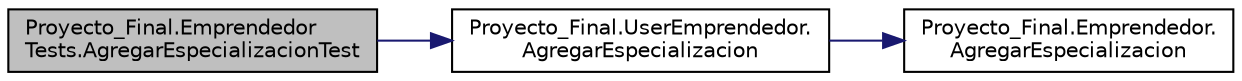 digraph "Proyecto_Final.EmprendedorTests.AgregarEspecializacionTest"
{
 // INTERACTIVE_SVG=YES
 // LATEX_PDF_SIZE
  edge [fontname="Helvetica",fontsize="10",labelfontname="Helvetica",labelfontsize="10"];
  node [fontname="Helvetica",fontsize="10",shape=record];
  rankdir="LR";
  Node1 [label="Proyecto_Final.Emprendedor\lTests.AgregarEspecializacionTest",height=0.2,width=0.4,color="black", fillcolor="grey75", style="filled", fontcolor="black",tooltip="Prueba que se agregan especializaciones correctamente."];
  Node1 -> Node2 [color="midnightblue",fontsize="10",style="solid",fontname="Helvetica"];
  Node2 [label="Proyecto_Final.UserEmprendedor.\lAgregarEspecializacion",height=0.2,width=0.4,color="black", fillcolor="white", style="filled",URL="$classProyecto__Final_1_1UserEmprendedor.html#aceb26419553fd30abab95bf345378737",tooltip="Agrega a la lista de especializaciones que contiene la clase \"Emprendedor\" una especialización."];
  Node2 -> Node3 [color="midnightblue",fontsize="10",style="solid",fontname="Helvetica"];
  Node3 [label="Proyecto_Final.Emprendedor.\lAgregarEspecializacion",height=0.2,width=0.4,color="black", fillcolor="white", style="filled",URL="$classProyecto__Final_1_1Emprendedor.html#a5f3117fcef7793535e68bb06484fd112",tooltip="Agrega una Especialización al Emprendedor."];
}
